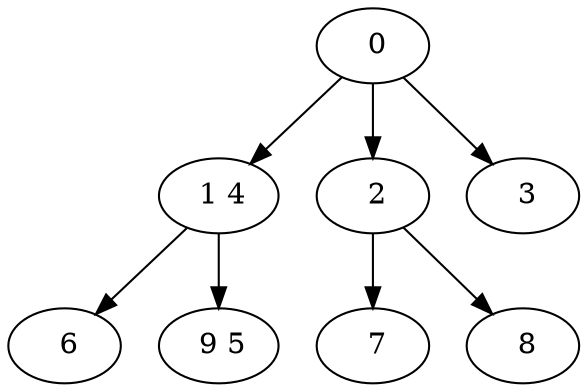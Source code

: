 digraph mytree {
" 0" -> " 1 4";
" 0" -> " 2";
" 0" -> " 3";
" 1 4" -> " 6";
" 1 4" -> " 9 5";
" 2" -> " 7";
" 2" -> " 8";
" 3";
" 6";
" 9 5";
" 7";
" 8";
}
